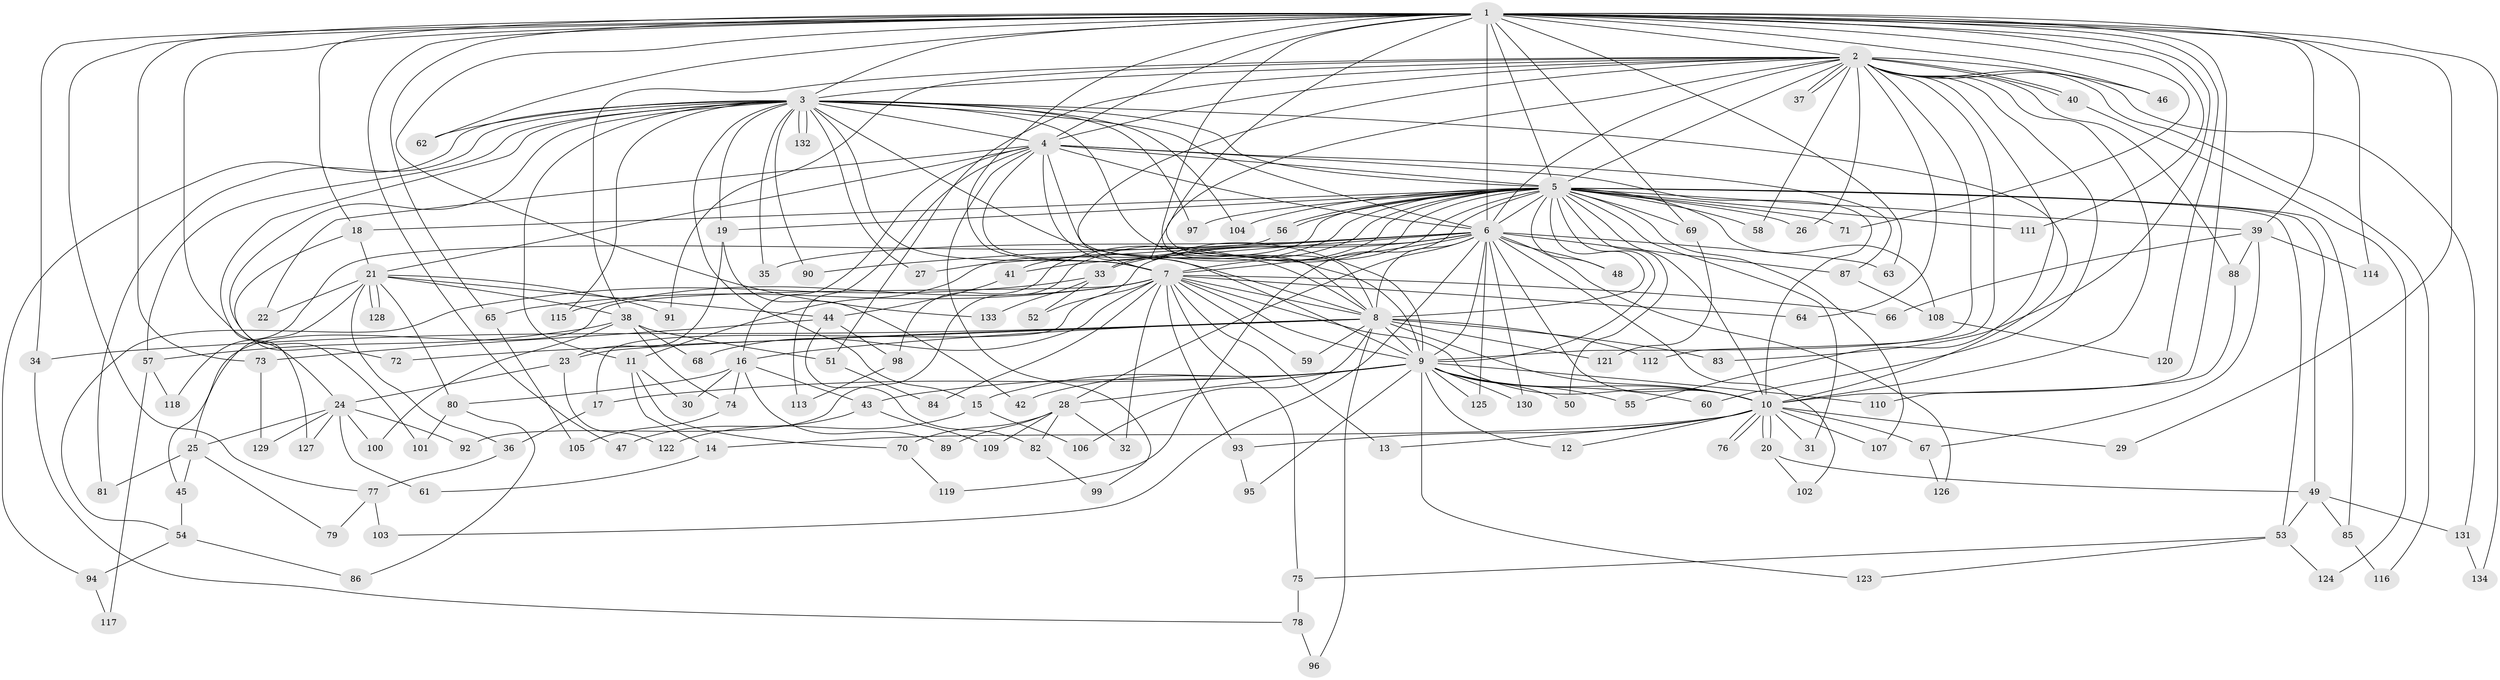 // Generated by graph-tools (version 1.1) at 2025/34/03/09/25 02:34:45]
// undirected, 134 vertices, 293 edges
graph export_dot {
graph [start="1"]
  node [color=gray90,style=filled];
  1;
  2;
  3;
  4;
  5;
  6;
  7;
  8;
  9;
  10;
  11;
  12;
  13;
  14;
  15;
  16;
  17;
  18;
  19;
  20;
  21;
  22;
  23;
  24;
  25;
  26;
  27;
  28;
  29;
  30;
  31;
  32;
  33;
  34;
  35;
  36;
  37;
  38;
  39;
  40;
  41;
  42;
  43;
  44;
  45;
  46;
  47;
  48;
  49;
  50;
  51;
  52;
  53;
  54;
  55;
  56;
  57;
  58;
  59;
  60;
  61;
  62;
  63;
  64;
  65;
  66;
  67;
  68;
  69;
  70;
  71;
  72;
  73;
  74;
  75;
  76;
  77;
  78;
  79;
  80;
  81;
  82;
  83;
  84;
  85;
  86;
  87;
  88;
  89;
  90;
  91;
  92;
  93;
  94;
  95;
  96;
  97;
  98;
  99;
  100;
  101;
  102;
  103;
  104;
  105;
  106;
  107;
  108;
  109;
  110;
  111;
  112;
  113;
  114;
  115;
  116;
  117;
  118;
  119;
  120;
  121;
  122;
  123;
  124;
  125;
  126;
  127;
  128;
  129;
  130;
  131;
  132;
  133;
  134;
  1 -- 2;
  1 -- 3;
  1 -- 4;
  1 -- 5;
  1 -- 6;
  1 -- 7;
  1 -- 8;
  1 -- 9;
  1 -- 10;
  1 -- 18;
  1 -- 24;
  1 -- 29;
  1 -- 34;
  1 -- 39;
  1 -- 46;
  1 -- 47;
  1 -- 62;
  1 -- 63;
  1 -- 65;
  1 -- 69;
  1 -- 71;
  1 -- 73;
  1 -- 77;
  1 -- 83;
  1 -- 111;
  1 -- 114;
  1 -- 120;
  1 -- 133;
  1 -- 134;
  2 -- 3;
  2 -- 4;
  2 -- 5;
  2 -- 6;
  2 -- 7;
  2 -- 8;
  2 -- 9;
  2 -- 10;
  2 -- 26;
  2 -- 37;
  2 -- 37;
  2 -- 38;
  2 -- 40;
  2 -- 40;
  2 -- 46;
  2 -- 51;
  2 -- 55;
  2 -- 58;
  2 -- 60;
  2 -- 64;
  2 -- 88;
  2 -- 91;
  2 -- 112;
  2 -- 116;
  2 -- 131;
  3 -- 4;
  3 -- 5;
  3 -- 6;
  3 -- 7;
  3 -- 8;
  3 -- 9;
  3 -- 10;
  3 -- 11;
  3 -- 15;
  3 -- 19;
  3 -- 27;
  3 -- 35;
  3 -- 57;
  3 -- 62;
  3 -- 72;
  3 -- 81;
  3 -- 90;
  3 -- 94;
  3 -- 97;
  3 -- 104;
  3 -- 115;
  3 -- 127;
  3 -- 132;
  3 -- 132;
  4 -- 5;
  4 -- 6;
  4 -- 7;
  4 -- 8;
  4 -- 9;
  4 -- 10;
  4 -- 16;
  4 -- 21;
  4 -- 22;
  4 -- 87;
  4 -- 99;
  4 -- 113;
  5 -- 6;
  5 -- 7;
  5 -- 8;
  5 -- 9;
  5 -- 10;
  5 -- 11;
  5 -- 18;
  5 -- 19;
  5 -- 26;
  5 -- 31;
  5 -- 33;
  5 -- 39;
  5 -- 41;
  5 -- 48;
  5 -- 49;
  5 -- 50;
  5 -- 53;
  5 -- 56;
  5 -- 56;
  5 -- 58;
  5 -- 69;
  5 -- 71;
  5 -- 85;
  5 -- 92;
  5 -- 97;
  5 -- 98;
  5 -- 104;
  5 -- 107;
  5 -- 108;
  5 -- 111;
  5 -- 119;
  6 -- 7;
  6 -- 8;
  6 -- 9;
  6 -- 10;
  6 -- 27;
  6 -- 28;
  6 -- 33;
  6 -- 35;
  6 -- 41;
  6 -- 48;
  6 -- 52;
  6 -- 63;
  6 -- 87;
  6 -- 90;
  6 -- 102;
  6 -- 103;
  6 -- 125;
  6 -- 126;
  6 -- 130;
  7 -- 8;
  7 -- 9;
  7 -- 10;
  7 -- 13;
  7 -- 17;
  7 -- 32;
  7 -- 45;
  7 -- 59;
  7 -- 64;
  7 -- 65;
  7 -- 66;
  7 -- 68;
  7 -- 75;
  7 -- 84;
  7 -- 93;
  7 -- 115;
  8 -- 9;
  8 -- 10;
  8 -- 16;
  8 -- 23;
  8 -- 34;
  8 -- 59;
  8 -- 72;
  8 -- 83;
  8 -- 96;
  8 -- 106;
  8 -- 112;
  8 -- 121;
  9 -- 10;
  9 -- 12;
  9 -- 15;
  9 -- 17;
  9 -- 28;
  9 -- 42;
  9 -- 43;
  9 -- 50;
  9 -- 55;
  9 -- 60;
  9 -- 95;
  9 -- 110;
  9 -- 123;
  9 -- 125;
  9 -- 130;
  10 -- 12;
  10 -- 13;
  10 -- 14;
  10 -- 20;
  10 -- 20;
  10 -- 29;
  10 -- 31;
  10 -- 67;
  10 -- 76;
  10 -- 76;
  10 -- 93;
  10 -- 107;
  11 -- 14;
  11 -- 30;
  11 -- 70;
  14 -- 61;
  15 -- 106;
  15 -- 122;
  16 -- 30;
  16 -- 43;
  16 -- 74;
  16 -- 80;
  16 -- 89;
  17 -- 36;
  18 -- 21;
  18 -- 101;
  19 -- 23;
  19 -- 42;
  20 -- 49;
  20 -- 102;
  21 -- 22;
  21 -- 25;
  21 -- 36;
  21 -- 38;
  21 -- 44;
  21 -- 80;
  21 -- 91;
  21 -- 128;
  21 -- 128;
  23 -- 24;
  23 -- 122;
  24 -- 25;
  24 -- 61;
  24 -- 92;
  24 -- 100;
  24 -- 127;
  24 -- 129;
  25 -- 45;
  25 -- 79;
  25 -- 81;
  28 -- 32;
  28 -- 70;
  28 -- 82;
  28 -- 89;
  28 -- 109;
  33 -- 52;
  33 -- 54;
  33 -- 133;
  34 -- 78;
  36 -- 77;
  38 -- 51;
  38 -- 57;
  38 -- 68;
  38 -- 74;
  38 -- 100;
  39 -- 66;
  39 -- 67;
  39 -- 88;
  39 -- 114;
  40 -- 124;
  41 -- 44;
  43 -- 47;
  43 -- 109;
  44 -- 73;
  44 -- 82;
  44 -- 98;
  45 -- 54;
  49 -- 53;
  49 -- 85;
  49 -- 131;
  51 -- 84;
  53 -- 75;
  53 -- 123;
  53 -- 124;
  54 -- 86;
  54 -- 94;
  56 -- 118;
  57 -- 117;
  57 -- 118;
  65 -- 105;
  67 -- 126;
  69 -- 121;
  70 -- 119;
  73 -- 129;
  74 -- 105;
  75 -- 78;
  77 -- 79;
  77 -- 103;
  78 -- 96;
  80 -- 86;
  80 -- 101;
  82 -- 99;
  85 -- 116;
  87 -- 108;
  88 -- 110;
  93 -- 95;
  94 -- 117;
  98 -- 113;
  108 -- 120;
  131 -- 134;
}
